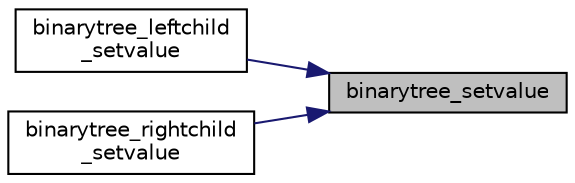 digraph "binarytree_setvalue"
{
 // INTERACTIVE_SVG=YES
 // LATEX_PDF_SIZE
  edge [fontname="Helvetica",fontsize="10",labelfontname="Helvetica",labelfontsize="10"];
  node [fontname="Helvetica",fontsize="10",shape=record];
  rankdir="RL";
  Node53 [label="binarytree_setvalue",height=0.2,width=0.4,color="black", fillcolor="grey75", style="filled", fontcolor="black",tooltip=" "];
  Node53 -> Node54 [dir="back",color="midnightblue",fontsize="10",style="solid",fontname="Helvetica"];
  Node54 [label="binarytree_leftchild\l_setvalue",height=0.2,width=0.4,color="black", fillcolor="white", style="filled",URL="$bintree_8h.html#ab3c05da3045e505a064f54fa16d0bb4d",tooltip=" "];
  Node53 -> Node55 [dir="back",color="midnightblue",fontsize="10",style="solid",fontname="Helvetica"];
  Node55 [label="binarytree_rightchild\l_setvalue",height=0.2,width=0.4,color="black", fillcolor="white", style="filled",URL="$bintree_8h.html#a2233357978a51df1376b37dd28a5e11f",tooltip=" "];
}

